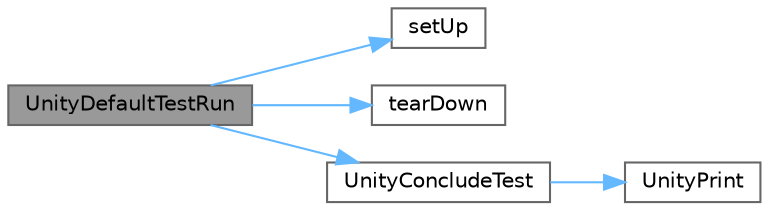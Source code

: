 digraph "UnityDefaultTestRun"
{
 // LATEX_PDF_SIZE
  bgcolor="transparent";
  edge [fontname=Helvetica,fontsize=10,labelfontname=Helvetica,labelfontsize=10];
  node [fontname=Helvetica,fontsize=10,shape=box,height=0.2,width=0.4];
  rankdir="LR";
  Node1 [label="UnityDefaultTestRun",height=0.2,width=0.4,color="gray40", fillcolor="grey60", style="filled", fontcolor="black",tooltip=" "];
  Node1 -> Node2 [color="steelblue1",style="solid"];
  Node2 [label="setUp",height=0.2,width=0.4,color="grey40", fillcolor="white", style="filled",URL="$testcmdproc_8c.html#a95c834d6178047ce9e1bce7cbfea2836",tooltip=" "];
  Node1 -> Node3 [color="steelblue1",style="solid"];
  Node3 [label="tearDown",height=0.2,width=0.4,color="grey40", fillcolor="white", style="filled",URL="$testcmdproc_8c.html#a9909011e5fea0c018842eec4d93d0662",tooltip=" "];
  Node1 -> Node4 [color="steelblue1",style="solid"];
  Node4 [label="UnityConcludeTest",height=0.2,width=0.4,color="grey40", fillcolor="white", style="filled",URL="$unity_8c.html#a44f03f0124e59f6996da61946cc2a58e",tooltip=" "];
  Node4 -> Node5 [color="steelblue1",style="solid"];
  Node5 [label="UnityPrint",height=0.2,width=0.4,color="grey40", fillcolor="white", style="filled",URL="$unity_8c.html#accff2eb4cfd0273e8ad62c37639d3e3c",tooltip=" "];
}
